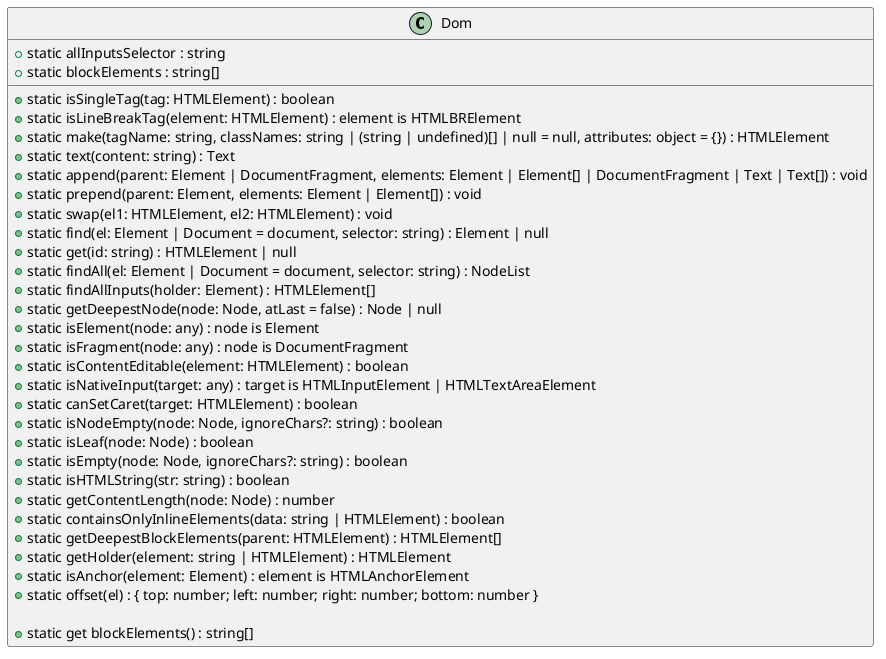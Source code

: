 @startuml
class Dom {
    + static isSingleTag(tag: HTMLElement) : boolean
    + static isLineBreakTag(element: HTMLElement) : element is HTMLBRElement
    + static make(tagName: string, classNames: string | (string | undefined)[] | null = null, attributes: object = {}) : HTMLElement
    + static text(content: string) : Text
    + static append(parent: Element | DocumentFragment, elements: Element | Element[] | DocumentFragment | Text | Text[]) : void
    + static prepend(parent: Element, elements: Element | Element[]) : void
    + static swap(el1: HTMLElement, el2: HTMLElement) : void
    + static find(el: Element | Document = document, selector: string) : Element | null
    + static get(id: string) : HTMLElement | null
    + static findAll(el: Element | Document = document, selector: string) : NodeList
    + static allInputsSelector : string
    + static findAllInputs(holder: Element) : HTMLElement[]
    + static getDeepestNode(node: Node, atLast = false) : Node | null
    + static isElement(node: any) : node is Element
    + static isFragment(node: any) : node is DocumentFragment
    + static isContentEditable(element: HTMLElement) : boolean
    + static isNativeInput(target: any) : target is HTMLInputElement | HTMLTextAreaElement
    + static canSetCaret(target: HTMLElement) : boolean
    + static isNodeEmpty(node: Node, ignoreChars?: string) : boolean
    + static isLeaf(node: Node) : boolean
    + static isEmpty(node: Node, ignoreChars?: string) : boolean
    + static isHTMLString(str: string) : boolean
    + static getContentLength(node: Node) : number
    + static blockElements : string[]
    + static containsOnlyInlineElements(data: string | HTMLElement) : boolean
    + static getDeepestBlockElements(parent: HTMLElement) : HTMLElement[]
    + static getHolder(element: string | HTMLElement) : HTMLElement
    + static isAnchor(element: Element) : element is HTMLAnchorElement
    + static offset(el) : { top: number; left: number; right: number; bottom: number }

    + static get blockElements() : string[]
}
@enduml
